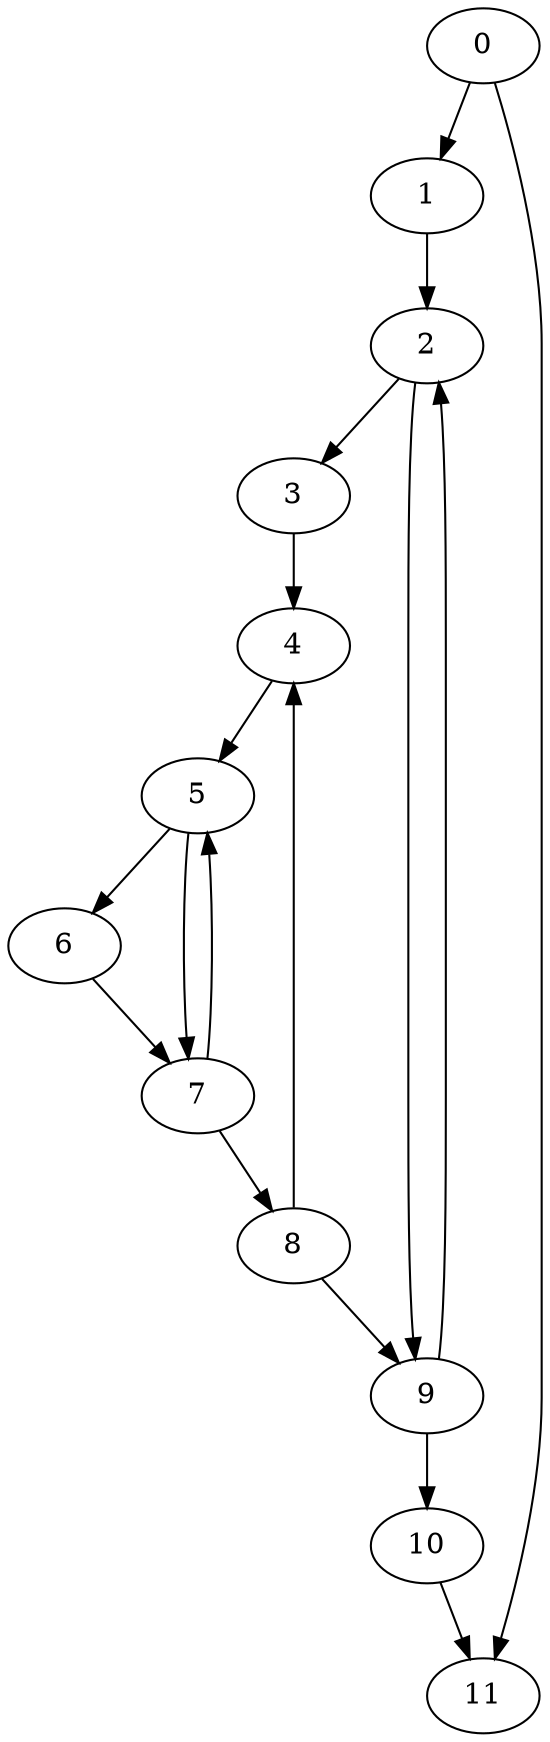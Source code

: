 digraph {
	0
	1
	2
	3
	4
	5
	6
	7
	8
	9
	10
	11
	5 -> 6
	9 -> 10
	0 -> 11
	10 -> 11
	1 -> 2
	9 -> 2
	2 -> 3
	5 -> 7
	6 -> 7
	7 -> 8
	2 -> 9
	8 -> 9
	0 -> 1
	3 -> 4
	8 -> 4
	7 -> 5
	4 -> 5
}

